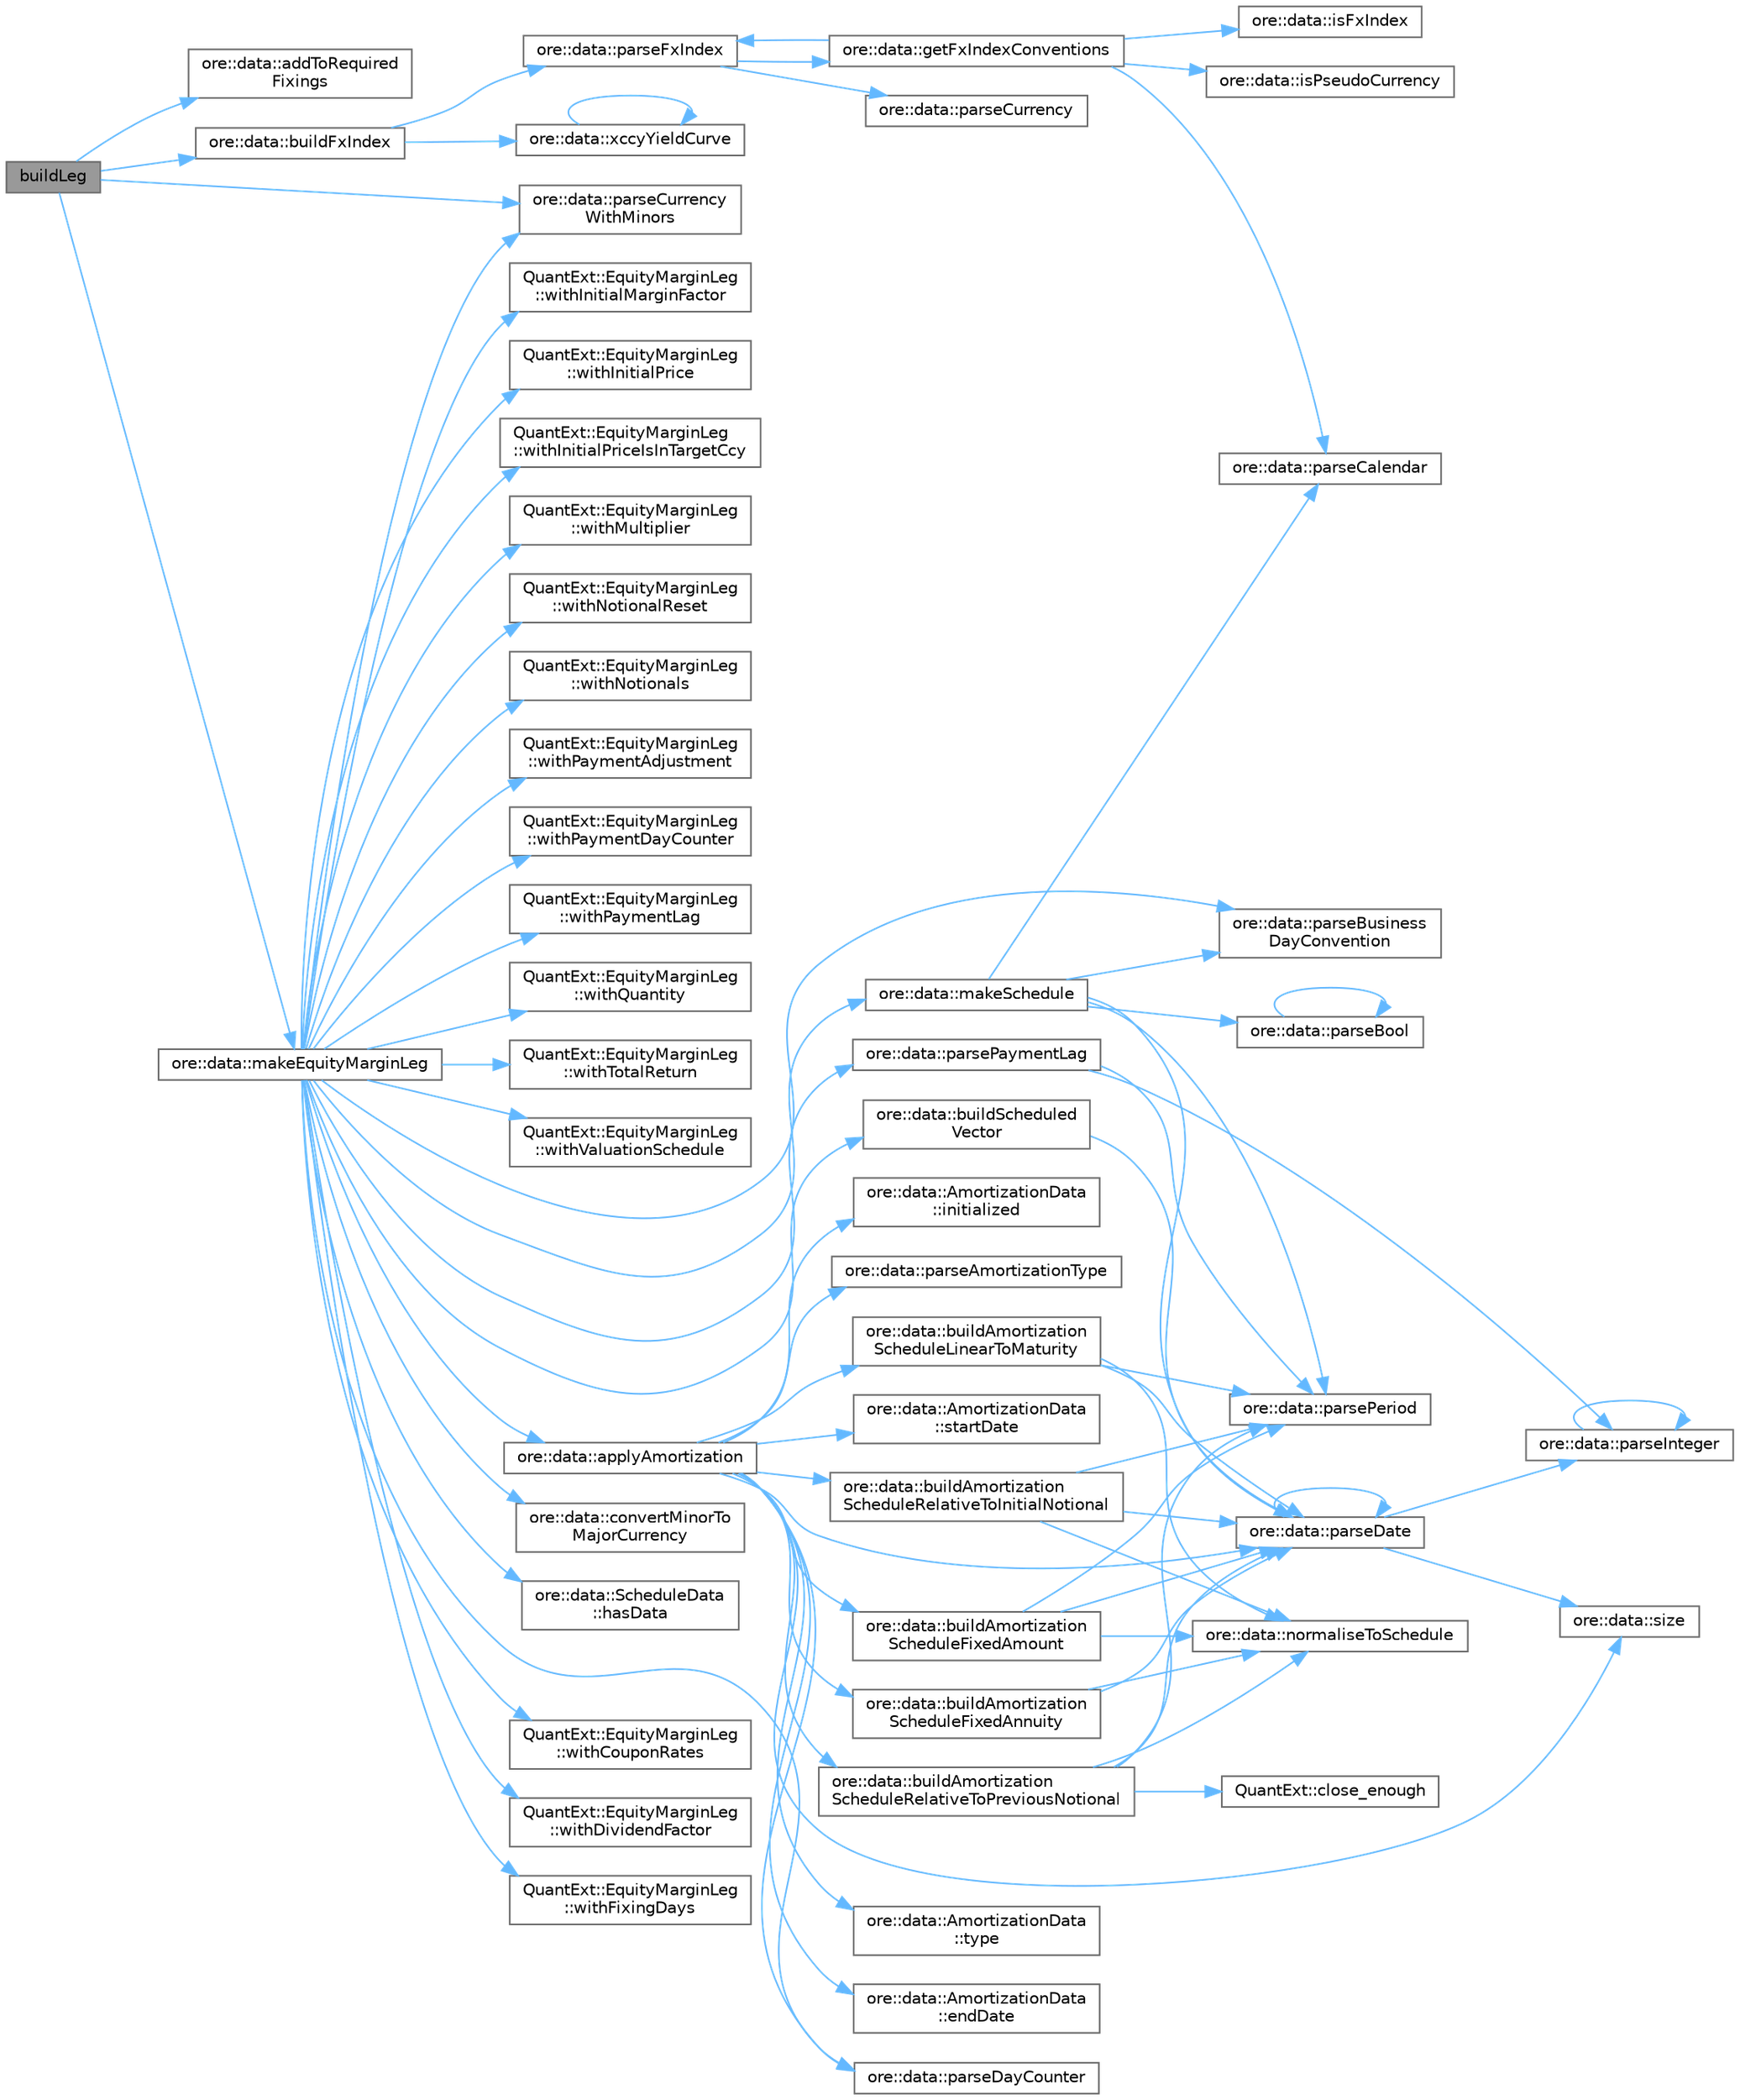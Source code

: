 digraph "buildLeg"
{
 // INTERACTIVE_SVG=YES
 // LATEX_PDF_SIZE
  bgcolor="transparent";
  edge [fontname=Helvetica,fontsize=10,labelfontname=Helvetica,labelfontsize=10];
  node [fontname=Helvetica,fontsize=10,shape=box,height=0.2,width=0.4];
  rankdir="LR";
  Node1 [label="buildLeg",height=0.2,width=0.4,color="gray40", fillcolor="grey60", style="filled", fontcolor="black",tooltip=" "];
  Node1 -> Node2 [color="steelblue1",style="solid"];
  Node2 [label="ore::data::addToRequired\lFixings",height=0.2,width=0.4,color="grey40", fillcolor="white", style="filled",URL="$namespaceore_1_1data.html#a7453cd5f9e91b39da1712c6207aca462",tooltip=" "];
  Node1 -> Node3 [color="steelblue1",style="solid"];
  Node3 [label="ore::data::buildFxIndex",height=0.2,width=0.4,color="grey40", fillcolor="white", style="filled",URL="$namespaceore_1_1data.html#ae313b95f8a3ab32f9ef5fbb83ac3254f",tooltip=" "];
  Node3 -> Node4 [color="steelblue1",style="solid"];
  Node4 [label="ore::data::parseFxIndex",height=0.2,width=0.4,color="grey40", fillcolor="white", style="filled",URL="$group__utilities.html#ga4c161c978377952d86a509a855e564b6",tooltip="Convert std::string to QuantExt::FxIndex."];
  Node4 -> Node5 [color="steelblue1",style="solid"];
  Node5 [label="ore::data::getFxIndexConventions",height=0.2,width=0.4,color="grey40", fillcolor="white", style="filled",URL="$namespaceore_1_1data.html#a924eb5d1881d31c82ac8abbdc15a5027",tooltip=" "];
  Node5 -> Node6 [color="steelblue1",style="solid"];
  Node6 [label="ore::data::isFxIndex",height=0.2,width=0.4,color="grey40", fillcolor="white", style="filled",URL="$namespaceore_1_1data.html#a123e19b0fac4f5124a8c26bad300de0e",tooltip=" "];
  Node5 -> Node7 [color="steelblue1",style="solid"];
  Node7 [label="ore::data::isPseudoCurrency",height=0.2,width=0.4,color="grey40", fillcolor="white", style="filled",URL="$group__utilities.html#gac0cf10eef45b9d706e29e7eb2ddddc90",tooltip="check for pseudo currency = precious metal or crypto currency *‍/"];
  Node5 -> Node8 [color="steelblue1",style="solid"];
  Node8 [label="ore::data::parseCalendar",height=0.2,width=0.4,color="grey40", fillcolor="white", style="filled",URL="$group__utilities.html#ga0f72d6fcccae10a674bdcd5095200f14",tooltip="Convert text to QuantLib::Calendar."];
  Node5 -> Node4 [color="steelblue1",style="solid"];
  Node4 -> Node9 [color="steelblue1",style="solid"];
  Node9 [label="ore::data::parseCurrency",height=0.2,width=0.4,color="grey40", fillcolor="white", style="filled",URL="$group__utilities.html#ga6e9e781a58e78200301c76161589fc7b",tooltip="Convert text to QuantLib::Currency."];
  Node3 -> Node10 [color="steelblue1",style="solid"];
  Node10 [label="ore::data::xccyYieldCurve",height=0.2,width=0.4,color="grey40", fillcolor="white", style="filled",URL="$namespaceore_1_1data.html#a02864b97f8a5f61c74d6b78ca65d7c30",tooltip=" "];
  Node10 -> Node10 [color="steelblue1",style="solid"];
  Node1 -> Node11 [color="steelblue1",style="solid"];
  Node11 [label="ore::data::makeEquityMarginLeg",height=0.2,width=0.4,color="grey40", fillcolor="white", style="filled",URL="$namespaceore_1_1data.html#a79b34f8dad4e5430ec0c7834bf32dc5c",tooltip=" "];
  Node11 -> Node12 [color="steelblue1",style="solid"];
  Node12 [label="ore::data::applyAmortization",height=0.2,width=0.4,color="grey40", fillcolor="white", style="filled",URL="$namespaceore_1_1data.html#a51a0ccd1027fb275bb214f1baaaa2986",tooltip=" "];
  Node12 -> Node13 [color="steelblue1",style="solid"];
  Node13 [label="ore::data::buildAmortization\lScheduleFixedAmount",height=0.2,width=0.4,color="grey40", fillcolor="white", style="filled",URL="$namespaceore_1_1data.html#a3f75d0993cfbe5fbe70dc1fc44f62e25",tooltip=" "];
  Node13 -> Node14 [color="steelblue1",style="solid"];
  Node14 [label="ore::data::normaliseToSchedule",height=0.2,width=0.4,color="grey40", fillcolor="white", style="filled",URL="$namespaceore_1_1data.html#a05260d9174de60219e7cd128e76819f0",tooltip=" "];
  Node13 -> Node15 [color="steelblue1",style="solid"];
  Node15 [label="ore::data::parseDate",height=0.2,width=0.4,color="grey40", fillcolor="white", style="filled",URL="$group__utilities.html#ga59b5fdda574d90facae95dec2d13040d",tooltip="Convert std::string to QuantLib::Date."];
  Node15 -> Node15 [color="steelblue1",style="solid"];
  Node15 -> Node16 [color="steelblue1",style="solid"];
  Node16 [label="ore::data::parseInteger",height=0.2,width=0.4,color="grey40", fillcolor="white", style="filled",URL="$group__utilities.html#gaecd67eda4fb5f4859bb8f6d383547721",tooltip="Convert text to QuantLib::Integer."];
  Node16 -> Node16 [color="steelblue1",style="solid"];
  Node15 -> Node17 [color="steelblue1",style="solid"];
  Node17 [label="ore::data::size",height=0.2,width=0.4,color="grey40", fillcolor="white", style="filled",URL="$namespaceore_1_1data.html#a777e216dee6069b548bb87da7152699e",tooltip=" "];
  Node13 -> Node18 [color="steelblue1",style="solid"];
  Node18 [label="ore::data::parsePeriod",height=0.2,width=0.4,color="grey40", fillcolor="white", style="filled",URL="$group__utilities.html#ga8e0623e2cb01e250e9cfec4619256208",tooltip="Convert text to QuantLib::Period."];
  Node12 -> Node19 [color="steelblue1",style="solid"];
  Node19 [label="ore::data::buildAmortization\lScheduleFixedAnnuity",height=0.2,width=0.4,color="grey40", fillcolor="white", style="filled",URL="$namespaceore_1_1data.html#a780fd2c0c5fc502dfb7c5d888ed4d691",tooltip=" "];
  Node19 -> Node14 [color="steelblue1",style="solid"];
  Node19 -> Node15 [color="steelblue1",style="solid"];
  Node12 -> Node20 [color="steelblue1",style="solid"];
  Node20 [label="ore::data::buildAmortization\lScheduleLinearToMaturity",height=0.2,width=0.4,color="grey40", fillcolor="white", style="filled",URL="$namespaceore_1_1data.html#a28ae531d5d86c7011eabb39109863f8b",tooltip=" "];
  Node20 -> Node14 [color="steelblue1",style="solid"];
  Node20 -> Node15 [color="steelblue1",style="solid"];
  Node20 -> Node18 [color="steelblue1",style="solid"];
  Node12 -> Node21 [color="steelblue1",style="solid"];
  Node21 [label="ore::data::buildAmortization\lScheduleRelativeToInitialNotional",height=0.2,width=0.4,color="grey40", fillcolor="white", style="filled",URL="$namespaceore_1_1data.html#a4263844bbd362ebdc0149606a5bfc5b2",tooltip=" "];
  Node21 -> Node14 [color="steelblue1",style="solid"];
  Node21 -> Node15 [color="steelblue1",style="solid"];
  Node21 -> Node18 [color="steelblue1",style="solid"];
  Node12 -> Node22 [color="steelblue1",style="solid"];
  Node22 [label="ore::data::buildAmortization\lScheduleRelativeToPreviousNotional",height=0.2,width=0.4,color="grey40", fillcolor="white", style="filled",URL="$namespaceore_1_1data.html#a59edcdbd4edbdf0262bfa5d3f89829f9",tooltip=" "];
  Node22 -> Node23 [color="steelblue1",style="solid"];
  Node23 [label="QuantExt::close_enough",height=0.2,width=0.4,color="grey40", fillcolor="white", style="filled",URL="C:/dev/ORE/documentation/QuantExt/doc/quantext.tag$namespace_quant_ext.html#a1cab4fb6a720eff245acb9f3a7a9e7c5",tooltip=" "];
  Node22 -> Node14 [color="steelblue1",style="solid"];
  Node22 -> Node15 [color="steelblue1",style="solid"];
  Node22 -> Node18 [color="steelblue1",style="solid"];
  Node12 -> Node24 [color="steelblue1",style="solid"];
  Node24 [label="ore::data::AmortizationData\l::endDate",height=0.2,width=0.4,color="grey40", fillcolor="white", style="filled",URL="$classore_1_1data_1_1_amortization_data.html#a3504166537d77838012952fcee44e7f1",tooltip="Amortization end date."];
  Node12 -> Node25 [color="steelblue1",style="solid"];
  Node25 [label="ore::data::AmortizationData\l::initialized",height=0.2,width=0.4,color="grey40", fillcolor="white", style="filled",URL="$classore_1_1data_1_1_amortization_data.html#afe87a180d00c685893090166d7a8dd46",tooltip=" "];
  Node12 -> Node26 [color="steelblue1",style="solid"];
  Node26 [label="ore::data::parseAmortizationType",height=0.2,width=0.4,color="grey40", fillcolor="white", style="filled",URL="$namespaceore_1_1data.html#abcf3f5cbf5b994ef81834c6dbbe9996d",tooltip=" "];
  Node12 -> Node15 [color="steelblue1",style="solid"];
  Node12 -> Node27 [color="steelblue1",style="solid"];
  Node27 [label="ore::data::parseDayCounter",height=0.2,width=0.4,color="grey40", fillcolor="white", style="filled",URL="$group__utilities.html#gaefb008d0de256c79140545d9c7549093",tooltip="Convert text to QuantLib::DayCounter."];
  Node12 -> Node17 [color="steelblue1",style="solid"];
  Node12 -> Node28 [color="steelblue1",style="solid"];
  Node28 [label="ore::data::AmortizationData\l::startDate",height=0.2,width=0.4,color="grey40", fillcolor="white", style="filled",URL="$classore_1_1data_1_1_amortization_data.html#a3c1b5eca22a456480c69c81ac5c84c70",tooltip="Amortization start date."];
  Node12 -> Node29 [color="steelblue1",style="solid"];
  Node29 [label="ore::data::AmortizationData\l::type",height=0.2,width=0.4,color="grey40", fillcolor="white", style="filled",URL="$classore_1_1data_1_1_amortization_data.html#a8c38b99dde33571036565897e2534a53",tooltip="FixedAmount, RelativeToInitialNotional, RelativeToPreviousNotional, Annuity."];
  Node11 -> Node30 [color="steelblue1",style="solid"];
  Node30 [label="ore::data::buildScheduled\lVector",height=0.2,width=0.4,color="grey40", fillcolor="white", style="filled",URL="$namespaceore_1_1data.html#a9206da3667d412d6992de0f3909beef2",tooltip=" "];
  Node30 -> Node15 [color="steelblue1",style="solid"];
  Node11 -> Node31 [color="steelblue1",style="solid"];
  Node31 [label="ore::data::convertMinorTo\lMajorCurrency",height=0.2,width=0.4,color="grey40", fillcolor="white", style="filled",URL="$group__utilities.html#ga63a24b69574b9f0dc9f49cddbcaa242e",tooltip="Convert a value from a minor ccy to major."];
  Node11 -> Node32 [color="steelblue1",style="solid"];
  Node32 [label="ore::data::ScheduleData\l::hasData",height=0.2,width=0.4,color="grey40", fillcolor="white", style="filled",URL="$classore_1_1data_1_1_schedule_data.html#a314b19ebe3b2ce78e9df49fee95c21dd",tooltip="Check if has any dates/rules/derived schedules."];
  Node11 -> Node33 [color="steelblue1",style="solid"];
  Node33 [label="ore::data::makeSchedule",height=0.2,width=0.4,color="grey40", fillcolor="white", style="filled",URL="$namespaceore_1_1data.html#af158e922cf963a59228878344ca5858d",tooltip=" "];
  Node33 -> Node34 [color="steelblue1",style="solid"];
  Node34 [label="ore::data::parseBool",height=0.2,width=0.4,color="grey40", fillcolor="white", style="filled",URL="$group__utilities.html#ga94621f11193864fa1338296232dc5be9",tooltip="Convert text to bool."];
  Node34 -> Node34 [color="steelblue1",style="solid"];
  Node33 -> Node35 [color="steelblue1",style="solid"];
  Node35 [label="ore::data::parseBusiness\lDayConvention",height=0.2,width=0.4,color="grey40", fillcolor="white", style="filled",URL="$group__utilities.html#ga86adcf55f91e340ff40783964666e732",tooltip="Convert text to QuantLib::BusinessDayConvention."];
  Node33 -> Node8 [color="steelblue1",style="solid"];
  Node33 -> Node15 [color="steelblue1",style="solid"];
  Node33 -> Node18 [color="steelblue1",style="solid"];
  Node11 -> Node35 [color="steelblue1",style="solid"];
  Node11 -> Node36 [color="steelblue1",style="solid"];
  Node36 [label="ore::data::parseCurrency\lWithMinors",height=0.2,width=0.4,color="grey40", fillcolor="white", style="filled",URL="$group__utilities.html#ga5816082aca07feca7ec905758bd09392",tooltip="Convert text to QuantLib::Currency."];
  Node11 -> Node27 [color="steelblue1",style="solid"];
  Node11 -> Node37 [color="steelblue1",style="solid"];
  Node37 [label="ore::data::parsePaymentLag",height=0.2,width=0.4,color="grey40", fillcolor="white", style="filled",URL="$group__utilities.html#gaaccd32117e7bb7cbec793de579976cc8",tooltip="Convert text to PaymentLag."];
  Node37 -> Node16 [color="steelblue1",style="solid"];
  Node37 -> Node18 [color="steelblue1",style="solid"];
  Node11 -> Node38 [color="steelblue1",style="solid"];
  Node38 [label="QuantExt::EquityMarginLeg\l::withCouponRates",height=0.2,width=0.4,color="grey40", fillcolor="white", style="filled",URL="C:/dev/ORE/documentation/QuantExt/doc/quantext.tag$class_quant_ext_1_1_equity_margin_leg.html#ae20090cd618d36552e445f6d382545f0",tooltip=" "];
  Node11 -> Node39 [color="steelblue1",style="solid"];
  Node39 [label="QuantExt::EquityMarginLeg\l::withDividendFactor",height=0.2,width=0.4,color="grey40", fillcolor="white", style="filled",URL="C:/dev/ORE/documentation/QuantExt/doc/quantext.tag$class_quant_ext_1_1_equity_margin_leg.html#a4d73a7dde7d50e8c96cea71d04962e7f",tooltip=" "];
  Node11 -> Node40 [color="steelblue1",style="solid"];
  Node40 [label="QuantExt::EquityMarginLeg\l::withFixingDays",height=0.2,width=0.4,color="grey40", fillcolor="white", style="filled",URL="C:/dev/ORE/documentation/QuantExt/doc/quantext.tag$class_quant_ext_1_1_equity_margin_leg.html#a3c06630dc250b1b4342bfefc31109d0c",tooltip=" "];
  Node11 -> Node41 [color="steelblue1",style="solid"];
  Node41 [label="QuantExt::EquityMarginLeg\l::withInitialMarginFactor",height=0.2,width=0.4,color="grey40", fillcolor="white", style="filled",URL="C:/dev/ORE/documentation/QuantExt/doc/quantext.tag$class_quant_ext_1_1_equity_margin_leg.html#ad491756746c5cf8f8f1b6a04a8257552",tooltip=" "];
  Node11 -> Node42 [color="steelblue1",style="solid"];
  Node42 [label="QuantExt::EquityMarginLeg\l::withInitialPrice",height=0.2,width=0.4,color="grey40", fillcolor="white", style="filled",URL="C:/dev/ORE/documentation/QuantExt/doc/quantext.tag$class_quant_ext_1_1_equity_margin_leg.html#a5aeb084c0ea5f81f4f0f053d314d9e52",tooltip=" "];
  Node11 -> Node43 [color="steelblue1",style="solid"];
  Node43 [label="QuantExt::EquityMarginLeg\l::withInitialPriceIsInTargetCcy",height=0.2,width=0.4,color="grey40", fillcolor="white", style="filled",URL="C:/dev/ORE/documentation/QuantExt/doc/quantext.tag$class_quant_ext_1_1_equity_margin_leg.html#a94d6c2c8ac07e94fc36bc539f454a406",tooltip=" "];
  Node11 -> Node44 [color="steelblue1",style="solid"];
  Node44 [label="QuantExt::EquityMarginLeg\l::withMultiplier",height=0.2,width=0.4,color="grey40", fillcolor="white", style="filled",URL="C:/dev/ORE/documentation/QuantExt/doc/quantext.tag$class_quant_ext_1_1_equity_margin_leg.html#ac02754bb904f266731aa05208dba01e7",tooltip=" "];
  Node11 -> Node45 [color="steelblue1",style="solid"];
  Node45 [label="QuantExt::EquityMarginLeg\l::withNotionalReset",height=0.2,width=0.4,color="grey40", fillcolor="white", style="filled",URL="C:/dev/ORE/documentation/QuantExt/doc/quantext.tag$class_quant_ext_1_1_equity_margin_leg.html#a28e7740f24285ddc067a943a34b336a6",tooltip=" "];
  Node11 -> Node46 [color="steelblue1",style="solid"];
  Node46 [label="QuantExt::EquityMarginLeg\l::withNotionals",height=0.2,width=0.4,color="grey40", fillcolor="white", style="filled",URL="C:/dev/ORE/documentation/QuantExt/doc/quantext.tag$class_quant_ext_1_1_equity_margin_leg.html#a3747989e4d9071c773629188cef423fb",tooltip=" "];
  Node11 -> Node47 [color="steelblue1",style="solid"];
  Node47 [label="QuantExt::EquityMarginLeg\l::withPaymentAdjustment",height=0.2,width=0.4,color="grey40", fillcolor="white", style="filled",URL="C:/dev/ORE/documentation/QuantExt/doc/quantext.tag$class_quant_ext_1_1_equity_margin_leg.html#a99cea1b7c6165d537ddaee48aebcd083",tooltip=" "];
  Node11 -> Node48 [color="steelblue1",style="solid"];
  Node48 [label="QuantExt::EquityMarginLeg\l::withPaymentDayCounter",height=0.2,width=0.4,color="grey40", fillcolor="white", style="filled",URL="C:/dev/ORE/documentation/QuantExt/doc/quantext.tag$class_quant_ext_1_1_equity_margin_leg.html#ab6e453ed8c951f0819b01a9d55ff3b3b",tooltip=" "];
  Node11 -> Node49 [color="steelblue1",style="solid"];
  Node49 [label="QuantExt::EquityMarginLeg\l::withPaymentLag",height=0.2,width=0.4,color="grey40", fillcolor="white", style="filled",URL="C:/dev/ORE/documentation/QuantExt/doc/quantext.tag$class_quant_ext_1_1_equity_margin_leg.html#a024a3fb264a7b9870973ec3df70577aa",tooltip=" "];
  Node11 -> Node50 [color="steelblue1",style="solid"];
  Node50 [label="QuantExt::EquityMarginLeg\l::withQuantity",height=0.2,width=0.4,color="grey40", fillcolor="white", style="filled",URL="C:/dev/ORE/documentation/QuantExt/doc/quantext.tag$class_quant_ext_1_1_equity_margin_leg.html#a03d3254928693e93a94c9cdfe2f68341",tooltip=" "];
  Node11 -> Node51 [color="steelblue1",style="solid"];
  Node51 [label="QuantExt::EquityMarginLeg\l::withTotalReturn",height=0.2,width=0.4,color="grey40", fillcolor="white", style="filled",URL="C:/dev/ORE/documentation/QuantExt/doc/quantext.tag$class_quant_ext_1_1_equity_margin_leg.html#aa9253ca21544a24fe12317310f41a3bd",tooltip=" "];
  Node11 -> Node52 [color="steelblue1",style="solid"];
  Node52 [label="QuantExt::EquityMarginLeg\l::withValuationSchedule",height=0.2,width=0.4,color="grey40", fillcolor="white", style="filled",URL="C:/dev/ORE/documentation/QuantExt/doc/quantext.tag$class_quant_ext_1_1_equity_margin_leg.html#ac3f522da4e6e8ecddcb494f8bcf4945e",tooltip=" "];
  Node1 -> Node36 [color="steelblue1",style="solid"];
}
